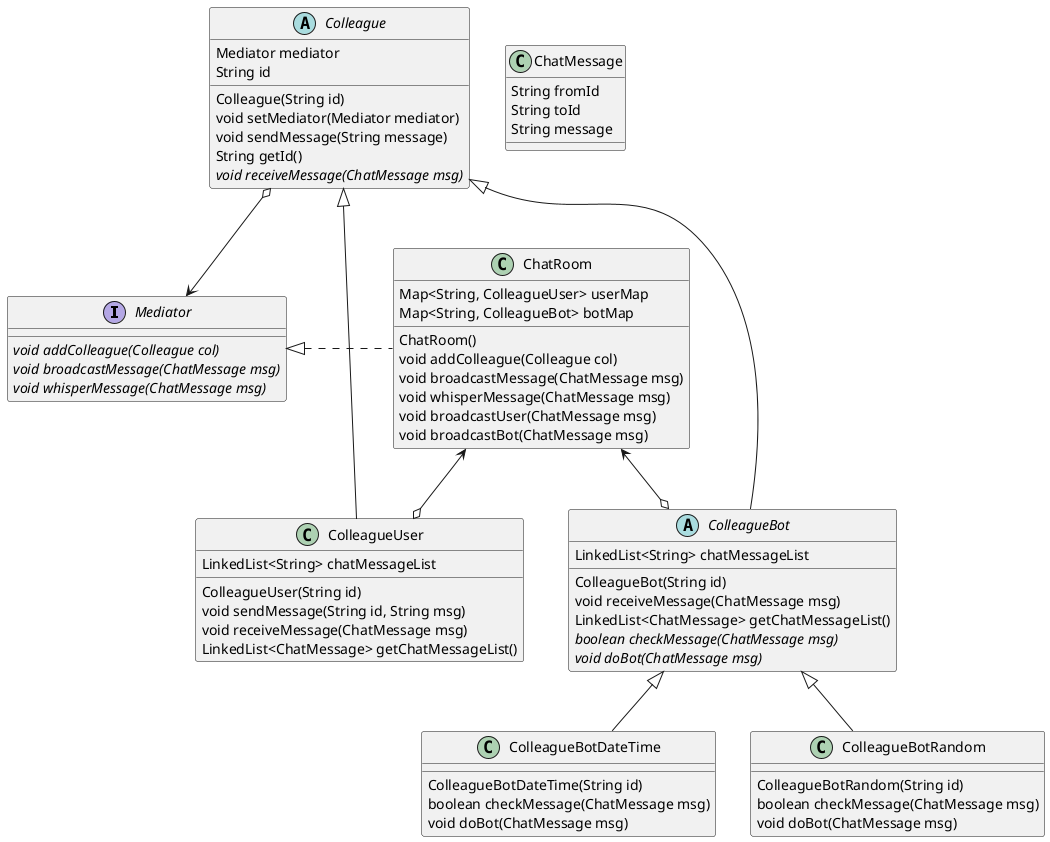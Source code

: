 @startuml

interface Mediator {
	{abstract} void addColleague(Colleague col)
	{abstract} void broadcastMessage(ChatMessage msg)
	{abstract} void whisperMessage(ChatMessage msg)
}

class ChatRoom {
	Map<String, ColleagueUser> userMap
	Map<String, ColleagueBot> botMap

	ChatRoom()
	void addColleague(Colleague col)
	void broadcastMessage(ChatMessage msg)
	void whisperMessage(ChatMessage msg)
	void broadcastUser(ChatMessage msg)
	void broadcastBot(ChatMessage msg)
}

abstract class Colleague {
	Mediator mediator
	String id

	Colleague(String id)
	void setMediator(Mediator mediator)
	void sendMessage(String message)
	String getId()
	{abstract} void receiveMessage(ChatMessage msg)
}

class ColleagueUser {
	LinkedList<String> chatMessageList

	ColleagueUser(String id)
	void sendMessage(String id, String msg)
	void receiveMessage(ChatMessage msg)
	LinkedList<ChatMessage> getChatMessageList()
}

abstract class ColleagueBot {
	LinkedList<String> chatMessageList

	ColleagueBot(String id)
	void receiveMessage(ChatMessage msg)
	LinkedList<ChatMessage> getChatMessageList()
	{abstract} boolean checkMessage(ChatMessage msg)
	{abstract} void doBot(ChatMessage msg)
}

class ColleagueBotDateTime {
	ColleagueBotDateTime(String id)
	boolean checkMessage(ChatMessage msg)
	void doBot(ChatMessage msg)
}

class ColleagueBotRandom {
	ColleagueBotRandom(String id)
	boolean checkMessage(ChatMessage msg)
	void doBot(ChatMessage msg)
}

class ChatMessage {
	String fromId
	String toId
	String message
}

Mediator <|.right. ChatRoom
Mediator <-up-o Colleague

Colleague <|-- ColleagueUser
Colleague <|-- ColleagueBot
ColleagueBot <|-- ColleagueBotDateTime
ColleagueBot <|-- ColleagueBotRandom

ChatRoom <--o ColleagueUser
ChatRoom <--o ColleagueBot


@enduml
